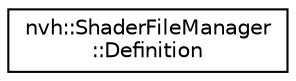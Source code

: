 digraph "Graphical Class Hierarchy"
{
 // LATEX_PDF_SIZE
  edge [fontname="Helvetica",fontsize="10",labelfontname="Helvetica",labelfontsize="10"];
  node [fontname="Helvetica",fontsize="10",shape=record];
  rankdir="LR";
  Node0 [label="nvh::ShaderFileManager\l::Definition",height=0.2,width=0.4,color="black", fillcolor="white", style="filled",URL="$structnvh_1_1_shader_file_manager_1_1_definition.html",tooltip=" "];
}
